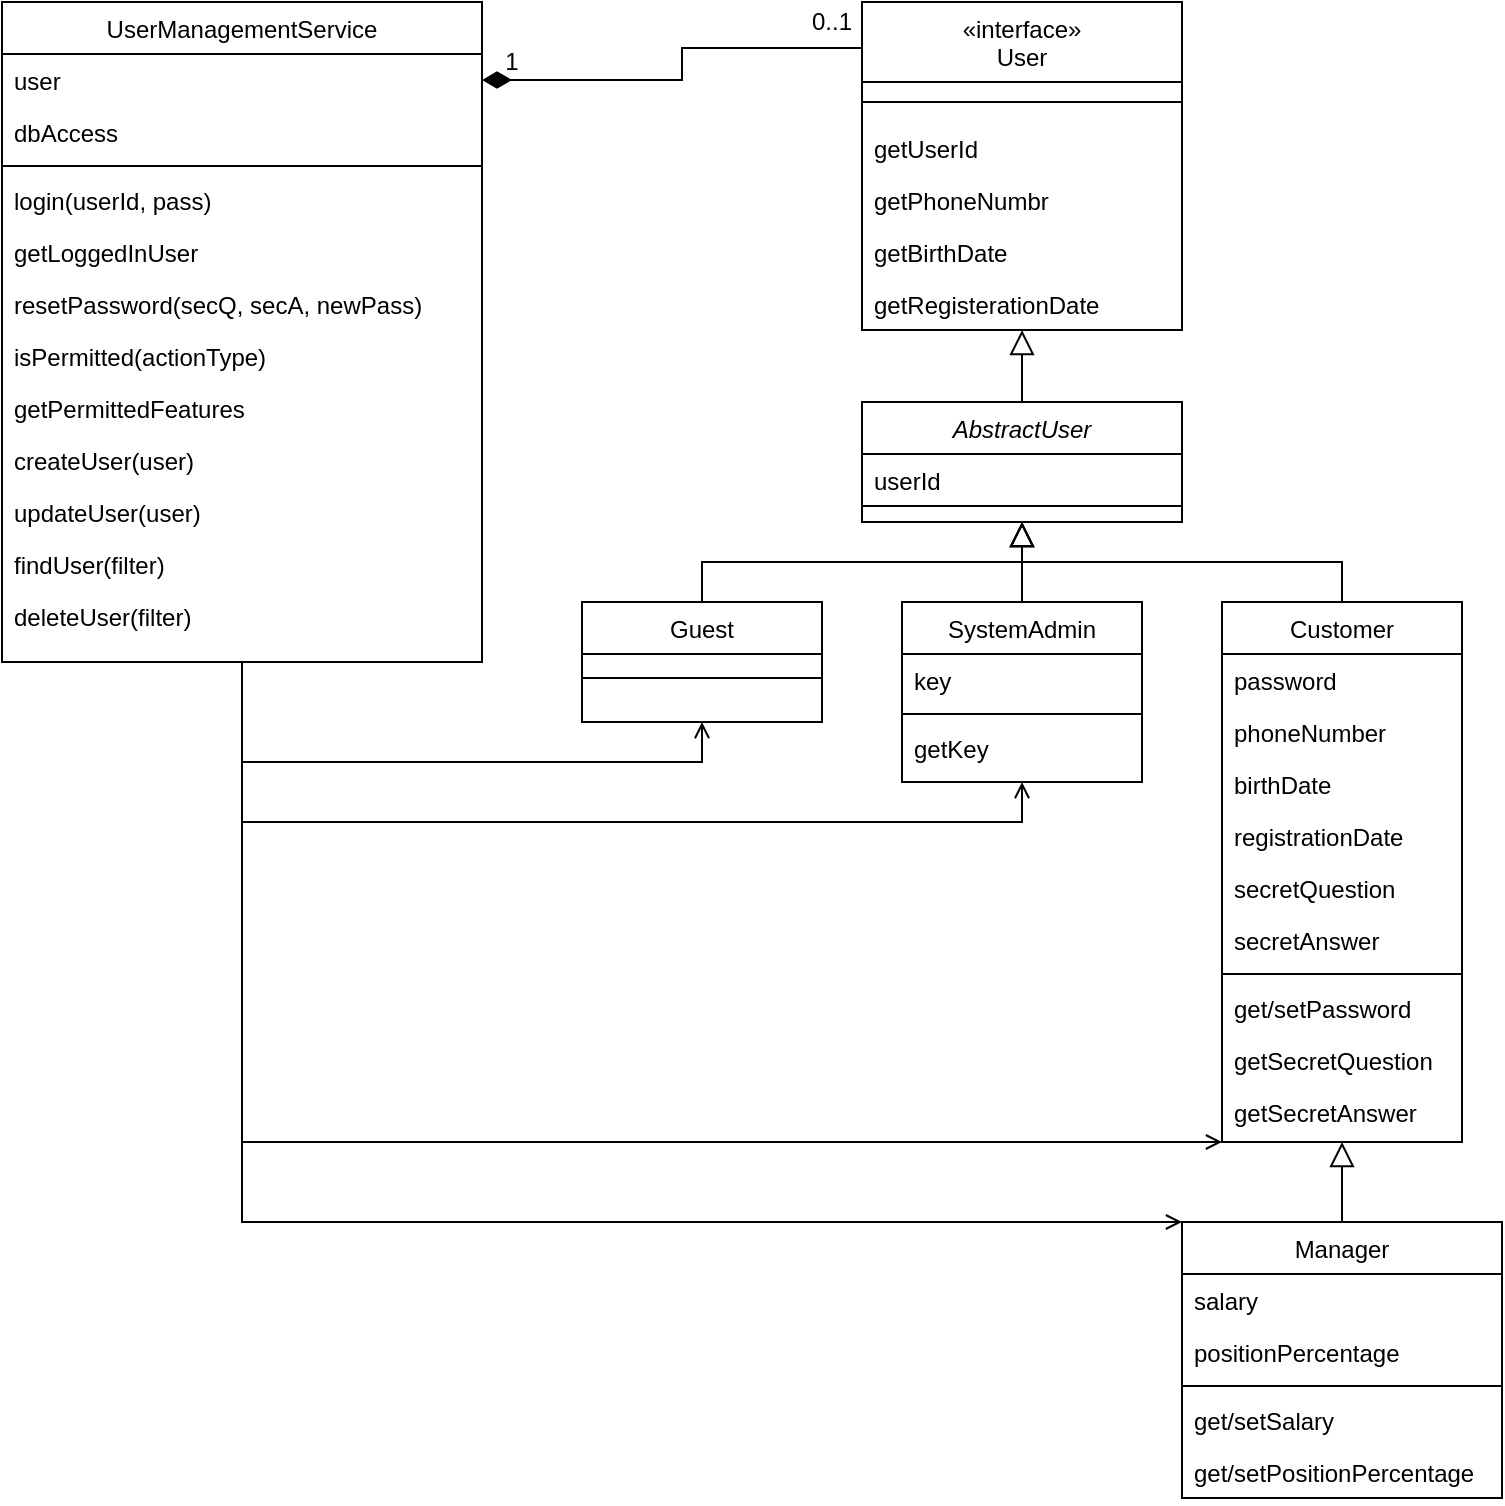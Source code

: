 <mxfile version="12.9.14" type="device"><diagram id="C5RBs43oDa-KdzZeNtuy" name="Page-1"><mxGraphModel dx="1129" dy="556" grid="1" gridSize="10" guides="1" tooltips="1" connect="1" arrows="1" fold="1" page="1" pageScale="1" pageWidth="827" pageHeight="1169" math="0" shadow="0"><root><mxCell id="WIyWlLk6GJQsqaUBKTNV-0"/><mxCell id="WIyWlLk6GJQsqaUBKTNV-1" parent="WIyWlLk6GJQsqaUBKTNV-0"/><mxCell id="UjUXRruPCpptpGSDIEP4-37" value="" style="endArrow=block;endSize=10;endFill=0;shadow=0;strokeWidth=1;rounded=0;edgeStyle=elbowEdgeStyle;elbow=vertical;exitX=0.5;exitY=0;exitDx=0;exitDy=0;entryX=0.5;entryY=1;entryDx=0;entryDy=0;" edge="1" parent="WIyWlLk6GJQsqaUBKTNV-1" source="zkfFHV4jXpPFQw0GAbJ--6" target="UjUXRruPCpptpGSDIEP4-38"><mxGeometry width="160" relative="1" as="geometry"><mxPoint x="460" y="250" as="sourcePoint"/><mxPoint x="560" y="210" as="targetPoint"/></mxGeometry></mxCell><mxCell id="zkfFHV4jXpPFQw0GAbJ--12" value="" style="endArrow=block;endSize=10;endFill=0;shadow=0;strokeWidth=1;rounded=0;edgeStyle=elbowEdgeStyle;elbow=vertical;exitX=0.5;exitY=0;exitDx=0;exitDy=0;entryX=0.5;entryY=1;entryDx=0;entryDy=0;" parent="WIyWlLk6GJQsqaUBKTNV-1" source="UjUXRruPCpptpGSDIEP4-20" target="zkfFHV4jXpPFQw0GAbJ--6" edge="1"><mxGeometry width="160" relative="1" as="geometry"><mxPoint x="440" y="469" as="sourcePoint"/><mxPoint x="560" y="580" as="targetPoint"/></mxGeometry></mxCell><mxCell id="UjUXRruPCpptpGSDIEP4-36" value="" style="endArrow=block;endSize=10;endFill=0;shadow=0;strokeWidth=1;rounded=0;edgeStyle=elbowEdgeStyle;elbow=vertical;exitX=0.5;exitY=0;exitDx=0;exitDy=0;entryX=0.5;entryY=1;entryDx=0;entryDy=0;" edge="1" parent="WIyWlLk6GJQsqaUBKTNV-1" source="zkfFHV4jXpPFQw0GAbJ--13" target="UjUXRruPCpptpGSDIEP4-38"><mxGeometry width="160" relative="1" as="geometry"><mxPoint x="660" y="250" as="sourcePoint"/><mxPoint x="530" y="210" as="targetPoint"/></mxGeometry></mxCell><mxCell id="UjUXRruPCpptpGSDIEP4-50" value="" style="endArrow=block;endSize=10;endFill=0;shadow=0;strokeWidth=1;rounded=0;edgeStyle=elbowEdgeStyle;elbow=vertical;exitX=0.5;exitY=0;exitDx=0;exitDy=0;entryX=0.5;entryY=1;entryDx=0;entryDy=0;" edge="1" parent="WIyWlLk6GJQsqaUBKTNV-1" source="UjUXRruPCpptpGSDIEP4-38" target="zkfFHV4jXpPFQw0GAbJ--0"><mxGeometry width="160" relative="1" as="geometry"><mxPoint x="460" y="350" as="sourcePoint"/><mxPoint x="560" y="310" as="targetPoint"/></mxGeometry></mxCell><mxCell id="UjUXRruPCpptpGSDIEP4-79" value="" style="endArrow=block;endSize=10;endFill=0;shadow=0;strokeWidth=1;rounded=0;edgeStyle=elbowEdgeStyle;elbow=vertical;exitX=0.5;exitY=0;exitDx=0;exitDy=0;entryX=0.5;entryY=1;entryDx=0;entryDy=0;" edge="1" parent="WIyWlLk6GJQsqaUBKTNV-1" source="UjUXRruPCpptpGSDIEP4-68" target="UjUXRruPCpptpGSDIEP4-38"><mxGeometry width="160" relative="1" as="geometry"><mxPoint x="560" y="250" as="sourcePoint"/><mxPoint x="660" y="290" as="targetPoint"/></mxGeometry></mxCell><mxCell id="zkfFHV4jXpPFQw0GAbJ--0" value="«interface»&#10;User" style="swimlane;fontStyle=0;align=center;verticalAlign=top;childLayout=stackLayout;horizontal=1;startSize=40;horizontalStack=0;resizeParent=1;resizeLast=0;collapsible=1;marginBottom=0;rounded=0;shadow=0;strokeWidth=1;" parent="WIyWlLk6GJQsqaUBKTNV-1" vertex="1"><mxGeometry x="470" y="40" width="160" height="164" as="geometry"><mxRectangle x="230" y="140" width="160" height="26" as="alternateBounds"/></mxGeometry></mxCell><mxCell id="zkfFHV4jXpPFQw0GAbJ--4" value="" style="line;html=1;strokeWidth=1;align=left;verticalAlign=middle;spacingTop=-1;spacingLeft=3;spacingRight=3;rotatable=0;labelPosition=right;points=[];portConstraint=eastwest;" parent="zkfFHV4jXpPFQw0GAbJ--0" vertex="1"><mxGeometry y="40" width="160" height="20" as="geometry"/></mxCell><mxCell id="zkfFHV4jXpPFQw0GAbJ--5" value="getUserId" style="text;align=left;verticalAlign=top;spacingLeft=4;spacingRight=4;overflow=hidden;rotatable=0;points=[[0,0.5],[1,0.5]];portConstraint=eastwest;" parent="zkfFHV4jXpPFQw0GAbJ--0" vertex="1"><mxGeometry y="60" width="160" height="26" as="geometry"/></mxCell><mxCell id="UjUXRruPCpptpGSDIEP4-17" value="getPhoneNumbr" style="text;align=left;verticalAlign=top;spacingLeft=4;spacingRight=4;overflow=hidden;rotatable=0;points=[[0,0.5],[1,0.5]];portConstraint=eastwest;" vertex="1" parent="zkfFHV4jXpPFQw0GAbJ--0"><mxGeometry y="86" width="160" height="26" as="geometry"/></mxCell><mxCell id="UjUXRruPCpptpGSDIEP4-18" value="getBirthDate" style="text;align=left;verticalAlign=top;spacingLeft=4;spacingRight=4;overflow=hidden;rotatable=0;points=[[0,0.5],[1,0.5]];portConstraint=eastwest;" vertex="1" parent="zkfFHV4jXpPFQw0GAbJ--0"><mxGeometry y="112" width="160" height="26" as="geometry"/></mxCell><mxCell id="UjUXRruPCpptpGSDIEP4-19" value="getRegisterationDate" style="text;align=left;verticalAlign=top;spacingLeft=4;spacingRight=4;overflow=hidden;rotatable=0;points=[[0,0.5],[1,0.5]];portConstraint=eastwest;" vertex="1" parent="zkfFHV4jXpPFQw0GAbJ--0"><mxGeometry y="138" width="160" height="26" as="geometry"/></mxCell><mxCell id="UjUXRruPCpptpGSDIEP4-68" value="SystemAdmin" style="swimlane;fontStyle=0;align=center;verticalAlign=top;childLayout=stackLayout;horizontal=1;startSize=26;horizontalStack=0;resizeParent=1;resizeLast=0;collapsible=1;marginBottom=0;rounded=0;shadow=0;strokeWidth=1;" vertex="1" parent="WIyWlLk6GJQsqaUBKTNV-1"><mxGeometry x="490" y="340" width="120" height="90" as="geometry"><mxRectangle x="130" y="380" width="160" height="26" as="alternateBounds"/></mxGeometry></mxCell><mxCell id="UjUXRruPCpptpGSDIEP4-69" value="key" style="text;align=left;verticalAlign=top;spacingLeft=4;spacingRight=4;overflow=hidden;rotatable=0;points=[[0,0.5],[1,0.5]];portConstraint=eastwest;rounded=0;shadow=0;html=0;" vertex="1" parent="UjUXRruPCpptpGSDIEP4-68"><mxGeometry y="26" width="120" height="26" as="geometry"/></mxCell><mxCell id="UjUXRruPCpptpGSDIEP4-75" value="" style="line;html=1;strokeWidth=1;align=left;verticalAlign=middle;spacingTop=-1;spacingLeft=3;spacingRight=3;rotatable=0;labelPosition=right;points=[];portConstraint=eastwest;" vertex="1" parent="UjUXRruPCpptpGSDIEP4-68"><mxGeometry y="52" width="120" height="8" as="geometry"/></mxCell><mxCell id="UjUXRruPCpptpGSDIEP4-76" value="getKey" style="text;align=left;verticalAlign=top;spacingLeft=4;spacingRight=4;overflow=hidden;rotatable=0;points=[[0,0.5],[1,0.5]];portConstraint=eastwest;fontStyle=0" vertex="1" parent="UjUXRruPCpptpGSDIEP4-68"><mxGeometry y="60" width="120" height="26" as="geometry"/></mxCell><mxCell id="zkfFHV4jXpPFQw0GAbJ--13" value="Guest" style="swimlane;fontStyle=0;align=center;verticalAlign=top;childLayout=stackLayout;horizontal=1;startSize=26;horizontalStack=0;resizeParent=1;resizeLast=0;collapsible=1;marginBottom=0;rounded=0;shadow=0;strokeWidth=1;" parent="WIyWlLk6GJQsqaUBKTNV-1" vertex="1"><mxGeometry x="330" y="340" width="120" height="60" as="geometry"><mxRectangle x="340" y="380" width="170" height="26" as="alternateBounds"/></mxGeometry></mxCell><mxCell id="zkfFHV4jXpPFQw0GAbJ--15" value="" style="line;html=1;strokeWidth=1;align=left;verticalAlign=middle;spacingTop=-1;spacingLeft=3;spacingRight=3;rotatable=0;labelPosition=right;points=[];portConstraint=eastwest;" parent="zkfFHV4jXpPFQw0GAbJ--13" vertex="1"><mxGeometry y="26" width="120" height="24" as="geometry"/></mxCell><mxCell id="zkfFHV4jXpPFQw0GAbJ--6" value="Customer" style="swimlane;fontStyle=0;align=center;verticalAlign=top;childLayout=stackLayout;horizontal=1;startSize=26;horizontalStack=0;resizeParent=1;resizeLast=0;collapsible=1;marginBottom=0;rounded=0;shadow=0;strokeWidth=1;" parent="WIyWlLk6GJQsqaUBKTNV-1" vertex="1"><mxGeometry x="650" y="340" width="120" height="270" as="geometry"><mxRectangle x="130" y="380" width="160" height="26" as="alternateBounds"/></mxGeometry></mxCell><mxCell id="zkfFHV4jXpPFQw0GAbJ--8" value="password" style="text;align=left;verticalAlign=top;spacingLeft=4;spacingRight=4;overflow=hidden;rotatable=0;points=[[0,0.5],[1,0.5]];portConstraint=eastwest;rounded=0;shadow=0;html=0;" parent="zkfFHV4jXpPFQw0GAbJ--6" vertex="1"><mxGeometry y="26" width="120" height="26" as="geometry"/></mxCell><mxCell id="UjUXRruPCpptpGSDIEP4-28" value="phoneNumber" style="text;align=left;verticalAlign=top;spacingLeft=4;spacingRight=4;overflow=hidden;rotatable=0;points=[[0,0.5],[1,0.5]];portConstraint=eastwest;rounded=0;shadow=0;html=0;" vertex="1" parent="zkfFHV4jXpPFQw0GAbJ--6"><mxGeometry y="52" width="120" height="26" as="geometry"/></mxCell><mxCell id="UjUXRruPCpptpGSDIEP4-26" value="birthDate" style="text;align=left;verticalAlign=top;spacingLeft=4;spacingRight=4;overflow=hidden;rotatable=0;points=[[0,0.5],[1,0.5]];portConstraint=eastwest;rounded=0;shadow=0;html=0;" vertex="1" parent="zkfFHV4jXpPFQw0GAbJ--6"><mxGeometry y="78" width="120" height="26" as="geometry"/></mxCell><mxCell id="UjUXRruPCpptpGSDIEP4-27" value="registrationDate" style="text;align=left;verticalAlign=top;spacingLeft=4;spacingRight=4;overflow=hidden;rotatable=0;points=[[0,0.5],[1,0.5]];portConstraint=eastwest;rounded=0;shadow=0;html=0;" vertex="1" parent="zkfFHV4jXpPFQw0GAbJ--6"><mxGeometry y="104" width="120" height="26" as="geometry"/></mxCell><mxCell id="UjUXRruPCpptpGSDIEP4-29" value="secretQuestion" style="text;align=left;verticalAlign=top;spacingLeft=4;spacingRight=4;overflow=hidden;rotatable=0;points=[[0,0.5],[1,0.5]];portConstraint=eastwest;rounded=0;shadow=0;html=0;" vertex="1" parent="zkfFHV4jXpPFQw0GAbJ--6"><mxGeometry y="130" width="120" height="26" as="geometry"/></mxCell><mxCell id="UjUXRruPCpptpGSDIEP4-30" value="secretAnswer" style="text;align=left;verticalAlign=top;spacingLeft=4;spacingRight=4;overflow=hidden;rotatable=0;points=[[0,0.5],[1,0.5]];portConstraint=eastwest;rounded=0;shadow=0;html=0;" vertex="1" parent="zkfFHV4jXpPFQw0GAbJ--6"><mxGeometry y="156" width="120" height="26" as="geometry"/></mxCell><mxCell id="zkfFHV4jXpPFQw0GAbJ--9" value="" style="line;html=1;strokeWidth=1;align=left;verticalAlign=middle;spacingTop=-1;spacingLeft=3;spacingRight=3;rotatable=0;labelPosition=right;points=[];portConstraint=eastwest;" parent="zkfFHV4jXpPFQw0GAbJ--6" vertex="1"><mxGeometry y="182" width="120" height="8" as="geometry"/></mxCell><mxCell id="zkfFHV4jXpPFQw0GAbJ--10" value="get/setPassword" style="text;align=left;verticalAlign=top;spacingLeft=4;spacingRight=4;overflow=hidden;rotatable=0;points=[[0,0.5],[1,0.5]];portConstraint=eastwest;fontStyle=0" parent="zkfFHV4jXpPFQw0GAbJ--6" vertex="1"><mxGeometry y="190" width="120" height="26" as="geometry"/></mxCell><mxCell id="zkfFHV4jXpPFQw0GAbJ--11" value="getSecretQuestion" style="text;align=left;verticalAlign=top;spacingLeft=4;spacingRight=4;overflow=hidden;rotatable=0;points=[[0,0.5],[1,0.5]];portConstraint=eastwest;" parent="zkfFHV4jXpPFQw0GAbJ--6" vertex="1"><mxGeometry y="216" width="120" height="26" as="geometry"/></mxCell><mxCell id="UjUXRruPCpptpGSDIEP4-32" value="getSecretAnswer" style="text;align=left;verticalAlign=top;spacingLeft=4;spacingRight=4;overflow=hidden;rotatable=0;points=[[0,0.5],[1,0.5]];portConstraint=eastwest;" vertex="1" parent="zkfFHV4jXpPFQw0GAbJ--6"><mxGeometry y="242" width="120" height="26" as="geometry"/></mxCell><mxCell id="UjUXRruPCpptpGSDIEP4-38" value="AbstractUser" style="swimlane;fontStyle=2;align=center;verticalAlign=top;childLayout=stackLayout;horizontal=1;startSize=26;horizontalStack=0;resizeParent=1;resizeLast=0;collapsible=1;marginBottom=0;rounded=0;shadow=0;strokeWidth=1;" vertex="1" parent="WIyWlLk6GJQsqaUBKTNV-1"><mxGeometry x="470" y="240" width="160" height="60" as="geometry"><mxRectangle x="130" y="380" width="160" height="26" as="alternateBounds"/></mxGeometry></mxCell><mxCell id="UjUXRruPCpptpGSDIEP4-39" value="userId" style="text;align=left;verticalAlign=top;spacingLeft=4;spacingRight=4;overflow=hidden;rotatable=0;points=[[0,0.5],[1,0.5]];portConstraint=eastwest;" vertex="1" parent="UjUXRruPCpptpGSDIEP4-38"><mxGeometry y="26" width="160" height="22" as="geometry"/></mxCell><mxCell id="UjUXRruPCpptpGSDIEP4-46" value="" style="line;html=1;strokeWidth=1;align=left;verticalAlign=middle;spacingTop=-1;spacingLeft=3;spacingRight=3;rotatable=0;labelPosition=right;points=[];portConstraint=eastwest;" vertex="1" parent="UjUXRruPCpptpGSDIEP4-38"><mxGeometry y="48" width="160" height="8" as="geometry"/></mxCell><mxCell id="UjUXRruPCpptpGSDIEP4-94" style="edgeStyle=orthogonalEdgeStyle;rounded=0;orthogonalLoop=1;jettySize=auto;html=1;startArrow=none;startFill=0;startSize=12;sourcePerimeterSpacing=0;endArrow=open;endFill=0;endSize=6;targetPerimeterSpacing=0;strokeWidth=1;entryX=0.5;entryY=1;entryDx=0;entryDy=0;exitX=0.5;exitY=1;exitDx=0;exitDy=0;" edge="1" parent="WIyWlLk6GJQsqaUBKTNV-1" source="UjUXRruPCpptpGSDIEP4-51" target="zkfFHV4jXpPFQw0GAbJ--13"><mxGeometry relative="1" as="geometry"><mxPoint x="270" y="490" as="targetPoint"/><mxPoint x="130" y="440" as="sourcePoint"/></mxGeometry></mxCell><mxCell id="UjUXRruPCpptpGSDIEP4-20" value="Manager" style="swimlane;fontStyle=0;align=center;verticalAlign=top;childLayout=stackLayout;horizontal=1;startSize=26;horizontalStack=0;resizeParent=1;resizeLast=0;collapsible=1;marginBottom=0;rounded=0;shadow=0;strokeWidth=1;" vertex="1" parent="WIyWlLk6GJQsqaUBKTNV-1"><mxGeometry x="630" y="650" width="160" height="138" as="geometry"><mxRectangle x="130" y="380" width="160" height="26" as="alternateBounds"/></mxGeometry></mxCell><mxCell id="UjUXRruPCpptpGSDIEP4-21" value="salary" style="text;align=left;verticalAlign=top;spacingLeft=4;spacingRight=4;overflow=hidden;rotatable=0;points=[[0,0.5],[1,0.5]];portConstraint=eastwest;" vertex="1" parent="UjUXRruPCpptpGSDIEP4-20"><mxGeometry y="26" width="160" height="26" as="geometry"/></mxCell><mxCell id="UjUXRruPCpptpGSDIEP4-22" value="positionPercentage" style="text;align=left;verticalAlign=top;spacingLeft=4;spacingRight=4;overflow=hidden;rotatable=0;points=[[0,0.5],[1,0.5]];portConstraint=eastwest;rounded=0;shadow=0;html=0;" vertex="1" parent="UjUXRruPCpptpGSDIEP4-20"><mxGeometry y="52" width="160" height="26" as="geometry"/></mxCell><mxCell id="UjUXRruPCpptpGSDIEP4-23" value="" style="line;html=1;strokeWidth=1;align=left;verticalAlign=middle;spacingTop=-1;spacingLeft=3;spacingRight=3;rotatable=0;labelPosition=right;points=[];portConstraint=eastwest;" vertex="1" parent="UjUXRruPCpptpGSDIEP4-20"><mxGeometry y="78" width="160" height="8" as="geometry"/></mxCell><mxCell id="UjUXRruPCpptpGSDIEP4-24" value="get/setSalary" style="text;align=left;verticalAlign=top;spacingLeft=4;spacingRight=4;overflow=hidden;rotatable=0;points=[[0,0.5],[1,0.5]];portConstraint=eastwest;fontStyle=0" vertex="1" parent="UjUXRruPCpptpGSDIEP4-20"><mxGeometry y="86" width="160" height="26" as="geometry"/></mxCell><mxCell id="UjUXRruPCpptpGSDIEP4-25" value="get/setPositionPercentage" style="text;align=left;verticalAlign=top;spacingLeft=4;spacingRight=4;overflow=hidden;rotatable=0;points=[[0,0.5],[1,0.5]];portConstraint=eastwest;" vertex="1" parent="UjUXRruPCpptpGSDIEP4-20"><mxGeometry y="112" width="160" height="26" as="geometry"/></mxCell><mxCell id="UjUXRruPCpptpGSDIEP4-84" style="edgeStyle=orthogonalEdgeStyle;rounded=0;orthogonalLoop=1;jettySize=auto;html=1;exitX=1;exitY=0.5;exitDx=0;exitDy=0;entryX=0.003;entryY=0.14;entryDx=0;entryDy=0;entryPerimeter=0;startArrow=diamondThin;startFill=1;targetPerimeterSpacing=0;endSize=6;sourcePerimeterSpacing=0;strokeWidth=1;startSize=12;endArrow=none;endFill=0;" edge="1" parent="WIyWlLk6GJQsqaUBKTNV-1" source="UjUXRruPCpptpGSDIEP4-52" target="zkfFHV4jXpPFQw0GAbJ--0"><mxGeometry relative="1" as="geometry"/></mxCell><UserObject label="1" placeholders="1" name="Variable" id="UjUXRruPCpptpGSDIEP4-85"><mxCell style="text;html=1;strokeColor=none;fillColor=none;align=center;verticalAlign=middle;whiteSpace=wrap;overflow=hidden;" vertex="1" parent="WIyWlLk6GJQsqaUBKTNV-1"><mxGeometry x="280" y="60" width="30" height="20" as="geometry"/></mxCell></UserObject><UserObject label="0..1" placeholders="1" name="Variable" id="UjUXRruPCpptpGSDIEP4-89"><mxCell style="text;html=1;strokeColor=none;fillColor=none;align=center;verticalAlign=middle;whiteSpace=wrap;overflow=hidden;" vertex="1" parent="WIyWlLk6GJQsqaUBKTNV-1"><mxGeometry x="440" y="40" width="30" height="20" as="geometry"/></mxCell></UserObject><mxCell id="UjUXRruPCpptpGSDIEP4-51" value="UserManagementService" style="swimlane;fontStyle=0;align=center;verticalAlign=top;childLayout=stackLayout;horizontal=1;startSize=26;horizontalStack=0;resizeParent=1;resizeLast=0;collapsible=1;marginBottom=0;rounded=0;shadow=0;strokeWidth=1;" vertex="1" parent="WIyWlLk6GJQsqaUBKTNV-1"><mxGeometry x="40" y="40" width="240" height="330" as="geometry"><mxRectangle x="130" y="380" width="160" height="26" as="alternateBounds"/></mxGeometry></mxCell><mxCell id="UjUXRruPCpptpGSDIEP4-52" value="user" style="text;align=left;verticalAlign=top;spacingLeft=4;spacingRight=4;overflow=hidden;rotatable=0;points=[[0,0.5],[1,0.5]];portConstraint=eastwest;rounded=0;shadow=0;html=0;" vertex="1" parent="UjUXRruPCpptpGSDIEP4-51"><mxGeometry y="26" width="240" height="26" as="geometry"/></mxCell><mxCell id="UjUXRruPCpptpGSDIEP4-57" value="dbAccess" style="text;align=left;verticalAlign=top;spacingLeft=4;spacingRight=4;overflow=hidden;rotatable=0;points=[[0,0.5],[1,0.5]];portConstraint=eastwest;rounded=0;shadow=0;html=0;" vertex="1" parent="UjUXRruPCpptpGSDIEP4-51"><mxGeometry y="52" width="240" height="26" as="geometry"/></mxCell><mxCell id="UjUXRruPCpptpGSDIEP4-58" value="" style="line;html=1;strokeWidth=1;align=left;verticalAlign=middle;spacingTop=-1;spacingLeft=3;spacingRight=3;rotatable=0;labelPosition=right;points=[];portConstraint=eastwest;" vertex="1" parent="UjUXRruPCpptpGSDIEP4-51"><mxGeometry y="78" width="240" height="8" as="geometry"/></mxCell><mxCell id="UjUXRruPCpptpGSDIEP4-59" value="login(userId, pass)" style="text;align=left;verticalAlign=top;spacingLeft=4;spacingRight=4;overflow=hidden;rotatable=0;points=[[0,0.5],[1,0.5]];portConstraint=eastwest;fontStyle=0" vertex="1" parent="UjUXRruPCpptpGSDIEP4-51"><mxGeometry y="86" width="240" height="26" as="geometry"/></mxCell><mxCell id="UjUXRruPCpptpGSDIEP4-64" value="getLoggedInUser" style="text;align=left;verticalAlign=top;spacingLeft=4;spacingRight=4;overflow=hidden;rotatable=0;points=[[0,0.5],[1,0.5]];portConstraint=eastwest;fontStyle=0" vertex="1" parent="UjUXRruPCpptpGSDIEP4-51"><mxGeometry y="112" width="240" height="26" as="geometry"/></mxCell><mxCell id="UjUXRruPCpptpGSDIEP4-60" value="resetPassword(secQ, secA, newPass)" style="text;align=left;verticalAlign=top;spacingLeft=4;spacingRight=4;overflow=hidden;rotatable=0;points=[[0,0.5],[1,0.5]];portConstraint=eastwest;" vertex="1" parent="UjUXRruPCpptpGSDIEP4-51"><mxGeometry y="138" width="240" height="26" as="geometry"/></mxCell><mxCell id="UjUXRruPCpptpGSDIEP4-61" value="isPermitted(actionType)" style="text;align=left;verticalAlign=top;spacingLeft=4;spacingRight=4;overflow=hidden;rotatable=0;points=[[0,0.5],[1,0.5]];portConstraint=eastwest;" vertex="1" parent="UjUXRruPCpptpGSDIEP4-51"><mxGeometry y="164" width="240" height="26" as="geometry"/></mxCell><mxCell id="UjUXRruPCpptpGSDIEP4-63" value="getPermittedFeatures" style="text;align=left;verticalAlign=top;spacingLeft=4;spacingRight=4;overflow=hidden;rotatable=0;points=[[0,0.5],[1,0.5]];portConstraint=eastwest;" vertex="1" parent="UjUXRruPCpptpGSDIEP4-51"><mxGeometry y="190" width="240" height="26" as="geometry"/></mxCell><mxCell id="UjUXRruPCpptpGSDIEP4-80" value="createUser(user)" style="text;align=left;verticalAlign=top;spacingLeft=4;spacingRight=4;overflow=hidden;rotatable=0;points=[[0,0.5],[1,0.5]];portConstraint=eastwest;" vertex="1" parent="UjUXRruPCpptpGSDIEP4-51"><mxGeometry y="216" width="240" height="26" as="geometry"/></mxCell><mxCell id="UjUXRruPCpptpGSDIEP4-83" value="updateUser(user)" style="text;align=left;verticalAlign=top;spacingLeft=4;spacingRight=4;overflow=hidden;rotatable=0;points=[[0,0.5],[1,0.5]];portConstraint=eastwest;" vertex="1" parent="UjUXRruPCpptpGSDIEP4-51"><mxGeometry y="242" width="240" height="26" as="geometry"/></mxCell><mxCell id="UjUXRruPCpptpGSDIEP4-81" value="findUser(filter)" style="text;align=left;verticalAlign=top;spacingLeft=4;spacingRight=4;overflow=hidden;rotatable=0;points=[[0,0.5],[1,0.5]];portConstraint=eastwest;" vertex="1" parent="UjUXRruPCpptpGSDIEP4-51"><mxGeometry y="268" width="240" height="26" as="geometry"/></mxCell><mxCell id="UjUXRruPCpptpGSDIEP4-82" value="deleteUser(filter)" style="text;align=left;verticalAlign=top;spacingLeft=4;spacingRight=4;overflow=hidden;rotatable=0;points=[[0,0.5],[1,0.5]];portConstraint=eastwest;" vertex="1" parent="UjUXRruPCpptpGSDIEP4-51"><mxGeometry y="294" width="240" height="26" as="geometry"/></mxCell><mxCell id="UjUXRruPCpptpGSDIEP4-95" style="edgeStyle=orthogonalEdgeStyle;rounded=0;orthogonalLoop=1;jettySize=auto;html=1;startArrow=none;startFill=0;startSize=12;sourcePerimeterSpacing=0;endArrow=open;endFill=0;endSize=6;targetPerimeterSpacing=0;strokeWidth=1;exitX=0.5;exitY=1;exitDx=0;exitDy=0;entryX=0.5;entryY=1;entryDx=0;entryDy=0;" edge="1" parent="WIyWlLk6GJQsqaUBKTNV-1" source="UjUXRruPCpptpGSDIEP4-51" target="UjUXRruPCpptpGSDIEP4-68"><mxGeometry relative="1" as="geometry"><mxPoint x="450" y="520" as="targetPoint"/><mxPoint x="170" y="380" as="sourcePoint"/></mxGeometry></mxCell><mxCell id="UjUXRruPCpptpGSDIEP4-96" style="edgeStyle=orthogonalEdgeStyle;rounded=0;orthogonalLoop=1;jettySize=auto;html=1;startArrow=none;startFill=0;startSize=12;sourcePerimeterSpacing=0;endArrow=open;endFill=0;endSize=6;targetPerimeterSpacing=0;strokeWidth=1;exitX=0.5;exitY=1;exitDx=0;exitDy=0;entryX=0;entryY=1;entryDx=0;entryDy=0;" edge="1" parent="WIyWlLk6GJQsqaUBKTNV-1" source="UjUXRruPCpptpGSDIEP4-51" target="zkfFHV4jXpPFQw0GAbJ--6"><mxGeometry relative="1" as="geometry"><mxPoint x="560" y="610" as="targetPoint"/><mxPoint x="170" y="380" as="sourcePoint"/><Array as="points"><mxPoint x="160" y="610"/></Array></mxGeometry></mxCell><mxCell id="UjUXRruPCpptpGSDIEP4-97" style="edgeStyle=orthogonalEdgeStyle;rounded=0;orthogonalLoop=1;jettySize=auto;html=1;startArrow=none;startFill=0;startSize=12;sourcePerimeterSpacing=0;endArrow=open;endFill=0;endSize=6;targetPerimeterSpacing=0;strokeWidth=1;exitX=0.5;exitY=1;exitDx=0;exitDy=0;entryX=0;entryY=0;entryDx=0;entryDy=0;" edge="1" parent="WIyWlLk6GJQsqaUBKTNV-1" source="UjUXRruPCpptpGSDIEP4-51" target="UjUXRruPCpptpGSDIEP4-20"><mxGeometry relative="1" as="geometry"><mxPoint x="660" y="553" as="targetPoint"/><mxPoint x="170" y="380" as="sourcePoint"/><Array as="points"><mxPoint x="160" y="650"/></Array></mxGeometry></mxCell></root></mxGraphModel></diagram></mxfile>